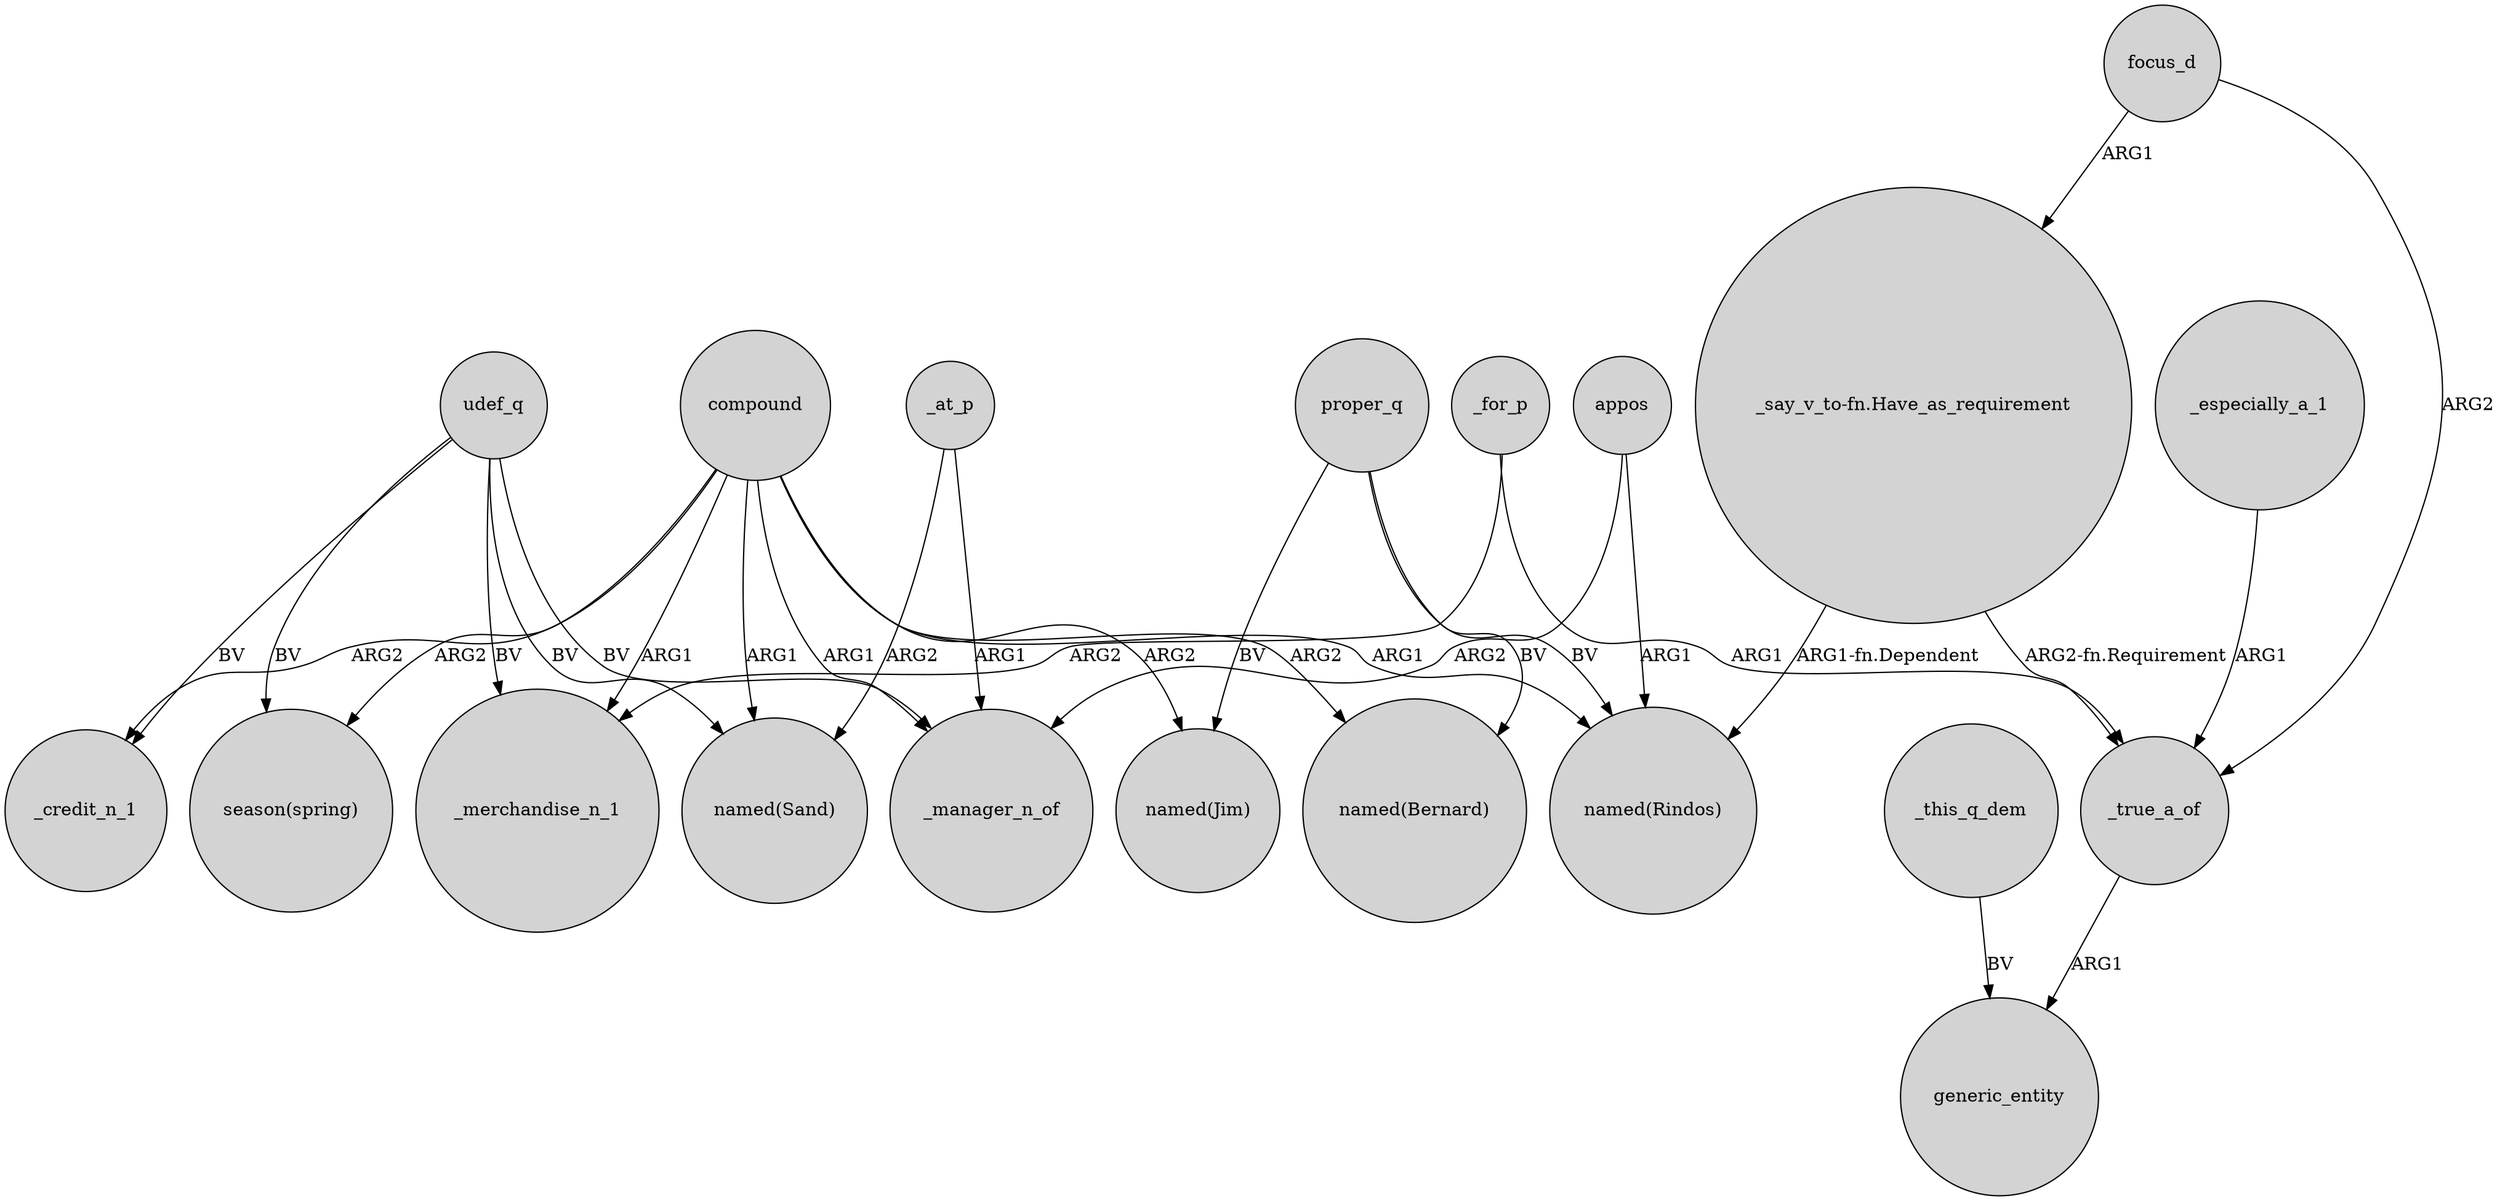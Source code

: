 digraph {
	node [shape=circle style=filled]
	compound -> "named(Sand)" [label=ARG1]
	compound -> "named(Jim)" [label=ARG2]
	proper_q -> "named(Bernard)" [label=BV]
	_true_a_of -> generic_entity [label=ARG1]
	proper_q -> "named(Jim)" [label=BV]
	"_say_v_to-fn.Have_as_requirement" -> _true_a_of [label="ARG2-fn.Requirement"]
	udef_q -> _manager_n_of [label=BV]
	focus_d -> "_say_v_to-fn.Have_as_requirement" [label=ARG1]
	_at_p -> "named(Sand)" [label=ARG2]
	focus_d -> _true_a_of [label=ARG2]
	compound -> "named(Bernard)" [label=ARG2]
	compound -> _merchandise_n_1 [label=ARG1]
	_this_q_dem -> generic_entity [label=BV]
	_at_p -> _manager_n_of [label=ARG1]
	udef_q -> _merchandise_n_1 [label=BV]
	udef_q -> "named(Sand)" [label=BV]
	compound -> _credit_n_1 [label=ARG2]
	udef_q -> "season(spring)" [label=BV]
	_for_p -> _merchandise_n_1 [label=ARG2]
	udef_q -> _credit_n_1 [label=BV]
	proper_q -> "named(Rindos)" [label=BV]
	appos -> _manager_n_of [label=ARG2]
	appos -> "named(Rindos)" [label=ARG1]
	_for_p -> _true_a_of [label=ARG1]
	compound -> "named(Rindos)" [label=ARG1]
	compound -> _manager_n_of [label=ARG1]
	"_say_v_to-fn.Have_as_requirement" -> "named(Rindos)" [label="ARG1-fn.Dependent"]
	compound -> "season(spring)" [label=ARG2]
	_especially_a_1 -> _true_a_of [label=ARG1]
}
